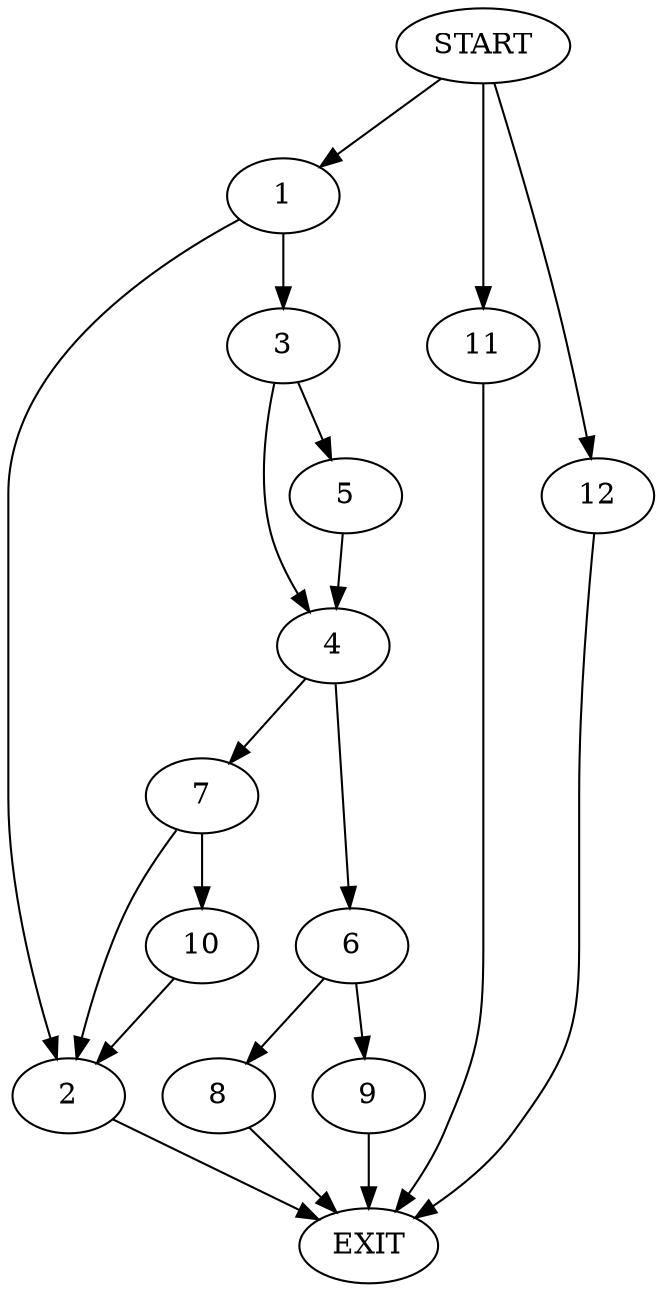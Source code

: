 digraph {
0 [label="START"]
13 [label="EXIT"]
0 -> 1
1 -> 2
1 -> 3
3 -> 4
3 -> 5
2 -> 13
5 -> 4
4 -> 6
4 -> 7
6 -> 8
6 -> 9
7 -> 2
7 -> 10
8 -> 13
9 -> 13
0 -> 11
11 -> 13
10 -> 2
0 -> 12
12 -> 13
}

